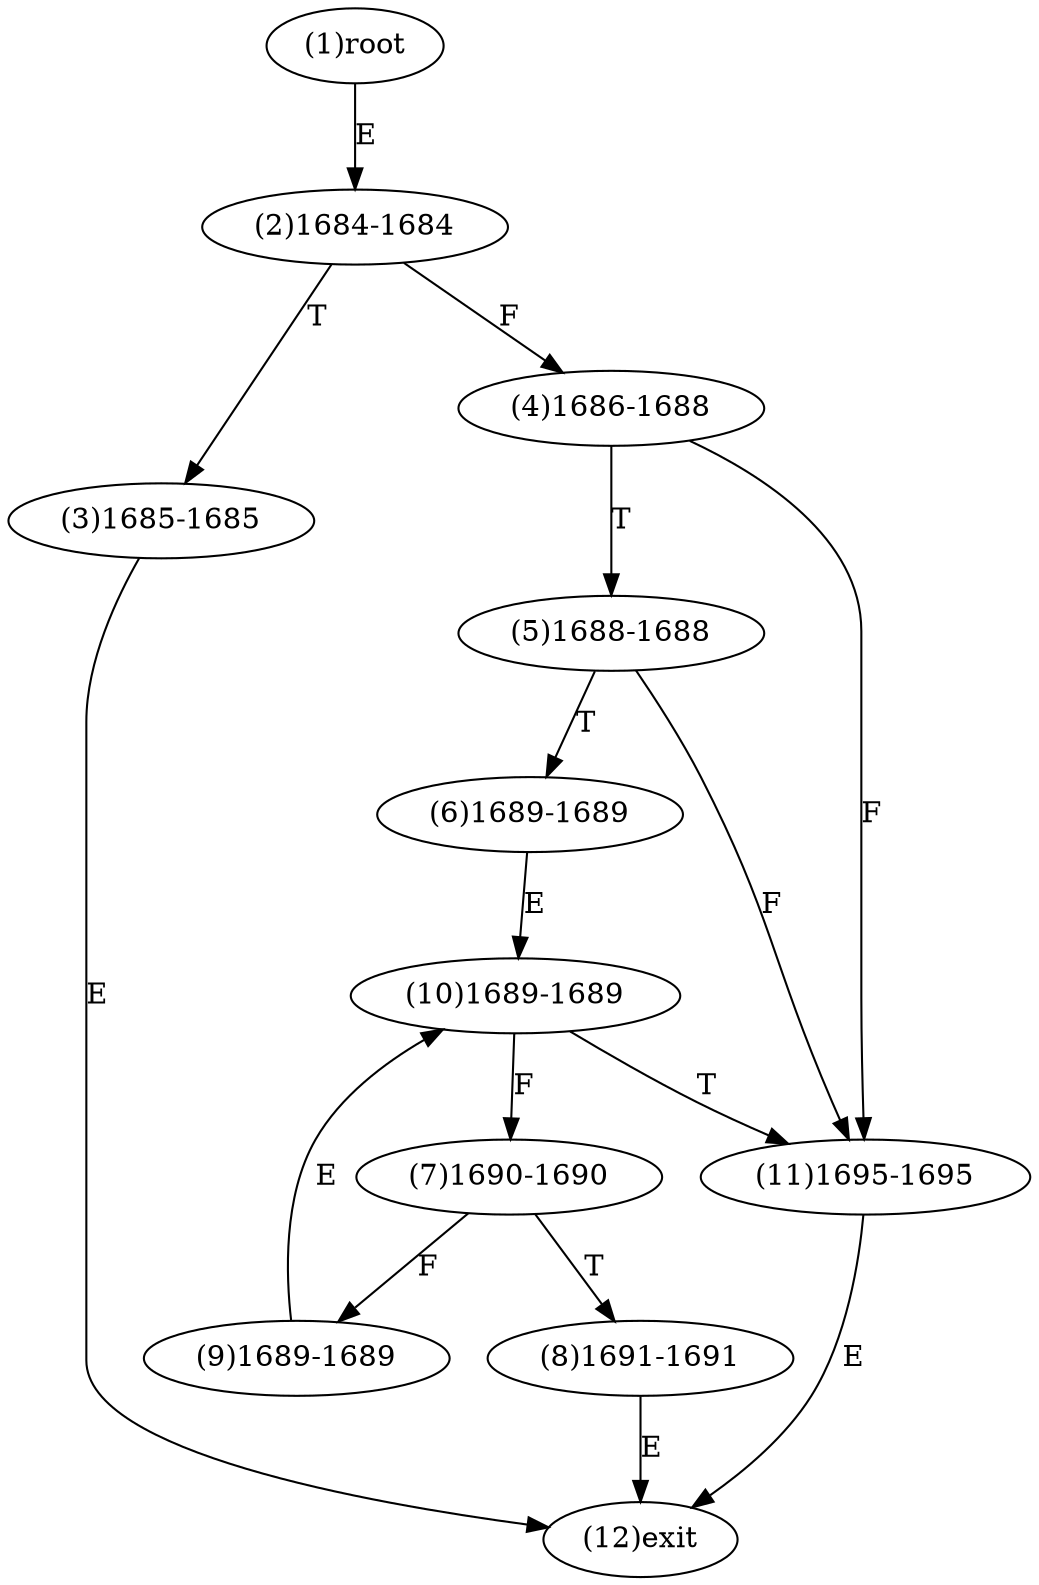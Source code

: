 digraph "" { 
1[ label="(1)root"];
2[ label="(2)1684-1684"];
3[ label="(3)1685-1685"];
4[ label="(4)1686-1688"];
5[ label="(5)1688-1688"];
6[ label="(6)1689-1689"];
7[ label="(7)1690-1690"];
8[ label="(8)1691-1691"];
9[ label="(9)1689-1689"];
10[ label="(10)1689-1689"];
11[ label="(11)1695-1695"];
12[ label="(12)exit"];
1->2[ label="E"];
2->4[ label="F"];
2->3[ label="T"];
3->12[ label="E"];
4->11[ label="F"];
4->5[ label="T"];
5->11[ label="F"];
5->6[ label="T"];
6->10[ label="E"];
7->9[ label="F"];
7->8[ label="T"];
8->12[ label="E"];
9->10[ label="E"];
10->7[ label="F"];
10->11[ label="T"];
11->12[ label="E"];
}